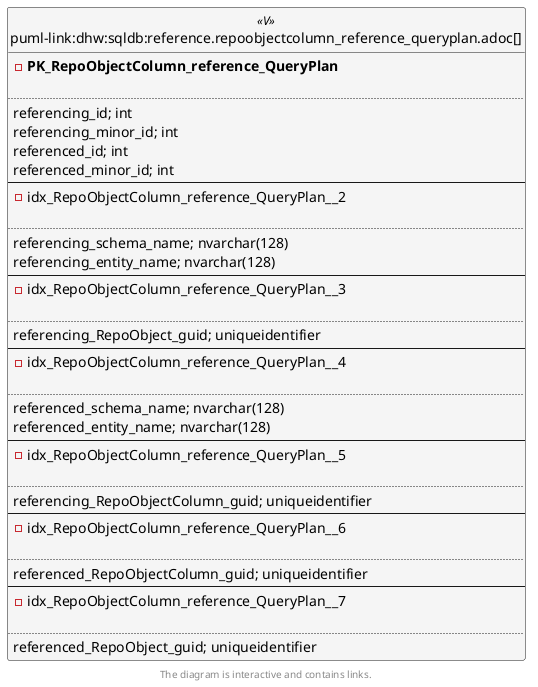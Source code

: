 @startuml
left to right direction
'top to bottom direction
hide circle
'avoide "." issues:
set namespaceSeparator none


skinparam class {
  BackgroundColor White
  BackgroundColor<<FN>> Yellow
  BackgroundColor<<FS>> Yellow
  BackgroundColor<<FT>> LightGray
  BackgroundColor<<IF>> Yellow
  BackgroundColor<<IS>> Yellow
  BackgroundColor<<P>> Aqua
  BackgroundColor<<PC>> Aqua
  BackgroundColor<<SN>> Yellow
  BackgroundColor<<SO>> SlateBlue
  BackgroundColor<<TF>> LightGray
  BackgroundColor<<TR>> Tomato
  BackgroundColor<<U>> White
  BackgroundColor<<V>> WhiteSmoke
  BackgroundColor<<X>> Aqua
  BackgroundColor<<external>> AliceBlue
}


entity "puml-link:dhw:sqldb:reference.repoobjectcolumn_reference_queryplan.adoc[]" as reference.RepoObjectColumn_reference_QueryPlan << V >> {
- **PK_RepoObjectColumn_reference_QueryPlan**

..
referencing_id; int
referencing_minor_id; int
referenced_id; int
referenced_minor_id; int
--
- idx_RepoObjectColumn_reference_QueryPlan__2

..
referencing_schema_name; nvarchar(128)
referencing_entity_name; nvarchar(128)
--
- idx_RepoObjectColumn_reference_QueryPlan__3

..
referencing_RepoObject_guid; uniqueidentifier
--
- idx_RepoObjectColumn_reference_QueryPlan__4

..
referenced_schema_name; nvarchar(128)
referenced_entity_name; nvarchar(128)
--
- idx_RepoObjectColumn_reference_QueryPlan__5

..
referencing_RepoObjectColumn_guid; uniqueidentifier
--
- idx_RepoObjectColumn_reference_QueryPlan__6

..
referenced_RepoObjectColumn_guid; uniqueidentifier
--
- idx_RepoObjectColumn_reference_QueryPlan__7

..
referenced_RepoObject_guid; uniqueidentifier
}

footer The diagram is interactive and contains links.
@enduml

